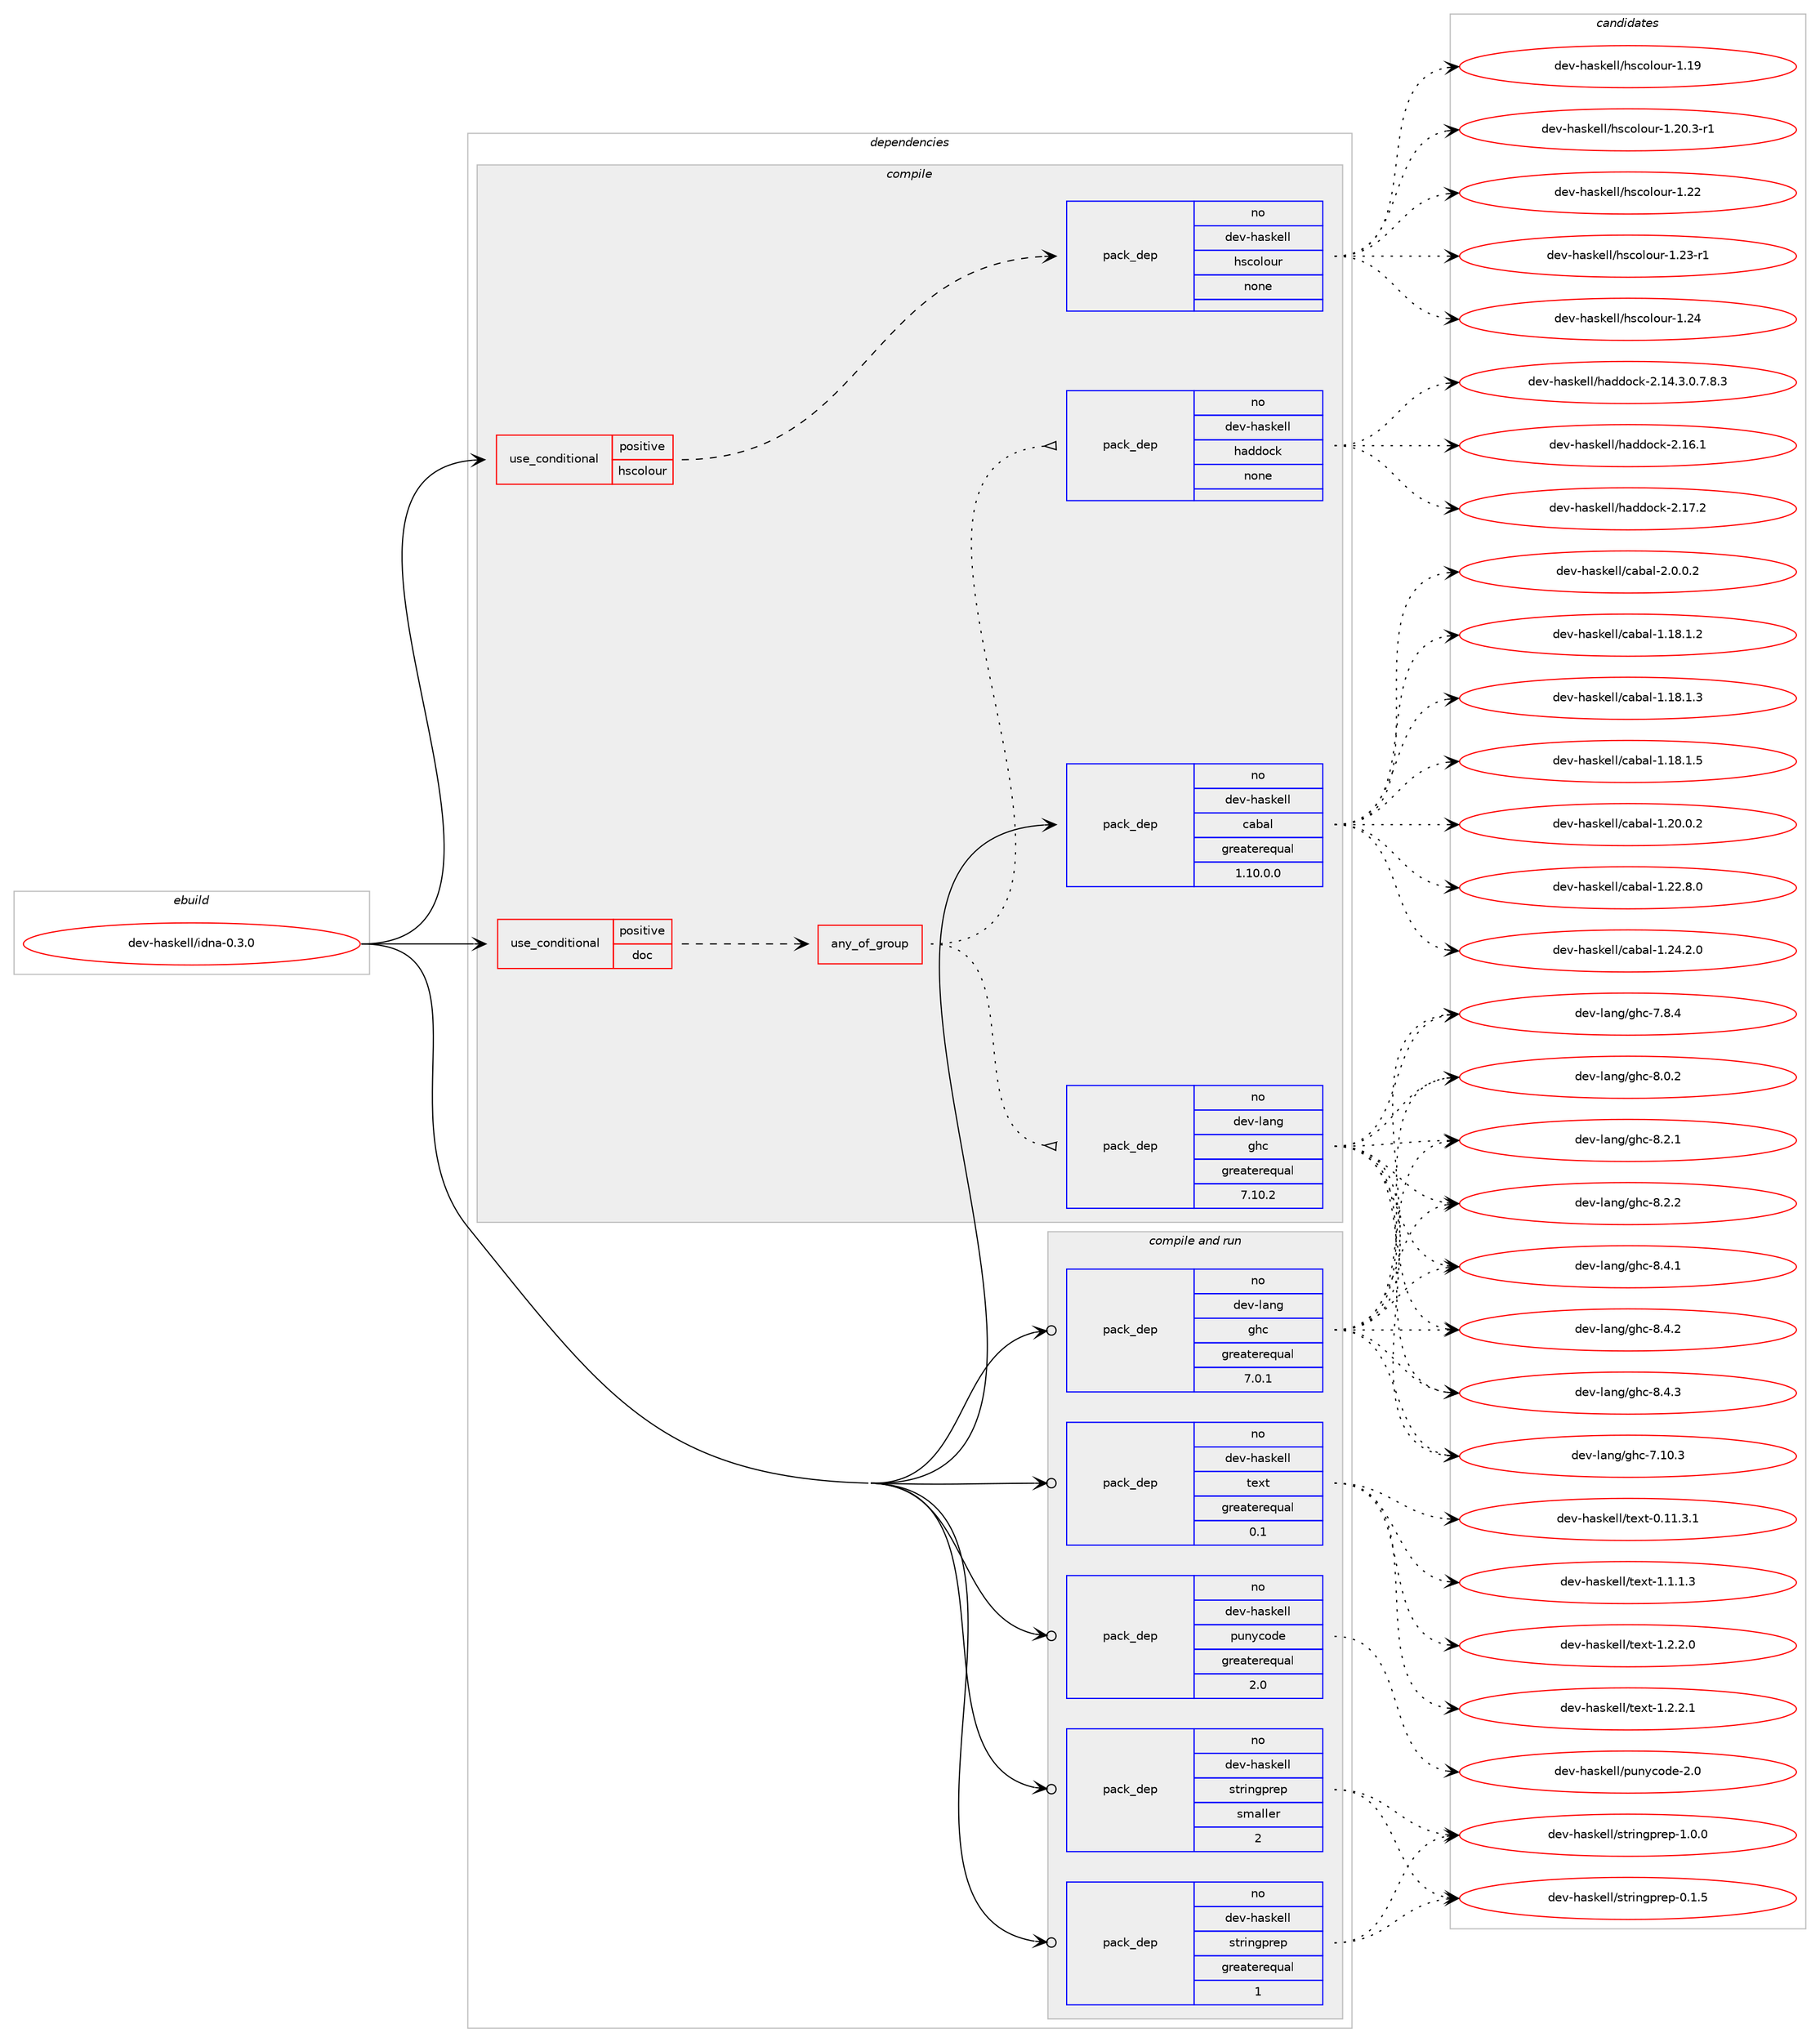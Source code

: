 digraph prolog {

# *************
# Graph options
# *************

newrank=true;
concentrate=true;
compound=true;
graph [rankdir=LR,fontname=Helvetica,fontsize=10,ranksep=1.5];#, ranksep=2.5, nodesep=0.2];
edge  [arrowhead=vee];
node  [fontname=Helvetica,fontsize=10];

# **********
# The ebuild
# **********

subgraph cluster_leftcol {
color=gray;
rank=same;
label=<<i>ebuild</i>>;
id [label="dev-haskell/idna-0.3.0", color=red, width=4, href="../dev-haskell/idna-0.3.0.svg"];
}

# ****************
# The dependencies
# ****************

subgraph cluster_midcol {
color=gray;
label=<<i>dependencies</i>>;
subgraph cluster_compile {
fillcolor="#eeeeee";
style=filled;
label=<<i>compile</i>>;
subgraph cond360262 {
dependency1336902 [label=<<TABLE BORDER="0" CELLBORDER="1" CELLSPACING="0" CELLPADDING="4"><TR><TD ROWSPAN="3" CELLPADDING="10">use_conditional</TD></TR><TR><TD>positive</TD></TR><TR><TD>doc</TD></TR></TABLE>>, shape=none, color=red];
subgraph any21136 {
dependency1336903 [label=<<TABLE BORDER="0" CELLBORDER="1" CELLSPACING="0" CELLPADDING="4"><TR><TD CELLPADDING="10">any_of_group</TD></TR></TABLE>>, shape=none, color=red];subgraph pack954952 {
dependency1336904 [label=<<TABLE BORDER="0" CELLBORDER="1" CELLSPACING="0" CELLPADDING="4" WIDTH="220"><TR><TD ROWSPAN="6" CELLPADDING="30">pack_dep</TD></TR><TR><TD WIDTH="110">no</TD></TR><TR><TD>dev-haskell</TD></TR><TR><TD>haddock</TD></TR><TR><TD>none</TD></TR><TR><TD></TD></TR></TABLE>>, shape=none, color=blue];
}
dependency1336903:e -> dependency1336904:w [weight=20,style="dotted",arrowhead="oinv"];
subgraph pack954953 {
dependency1336905 [label=<<TABLE BORDER="0" CELLBORDER="1" CELLSPACING="0" CELLPADDING="4" WIDTH="220"><TR><TD ROWSPAN="6" CELLPADDING="30">pack_dep</TD></TR><TR><TD WIDTH="110">no</TD></TR><TR><TD>dev-lang</TD></TR><TR><TD>ghc</TD></TR><TR><TD>greaterequal</TD></TR><TR><TD>7.10.2</TD></TR></TABLE>>, shape=none, color=blue];
}
dependency1336903:e -> dependency1336905:w [weight=20,style="dotted",arrowhead="oinv"];
}
dependency1336902:e -> dependency1336903:w [weight=20,style="dashed",arrowhead="vee"];
}
id:e -> dependency1336902:w [weight=20,style="solid",arrowhead="vee"];
subgraph cond360263 {
dependency1336906 [label=<<TABLE BORDER="0" CELLBORDER="1" CELLSPACING="0" CELLPADDING="4"><TR><TD ROWSPAN="3" CELLPADDING="10">use_conditional</TD></TR><TR><TD>positive</TD></TR><TR><TD>hscolour</TD></TR></TABLE>>, shape=none, color=red];
subgraph pack954954 {
dependency1336907 [label=<<TABLE BORDER="0" CELLBORDER="1" CELLSPACING="0" CELLPADDING="4" WIDTH="220"><TR><TD ROWSPAN="6" CELLPADDING="30">pack_dep</TD></TR><TR><TD WIDTH="110">no</TD></TR><TR><TD>dev-haskell</TD></TR><TR><TD>hscolour</TD></TR><TR><TD>none</TD></TR><TR><TD></TD></TR></TABLE>>, shape=none, color=blue];
}
dependency1336906:e -> dependency1336907:w [weight=20,style="dashed",arrowhead="vee"];
}
id:e -> dependency1336906:w [weight=20,style="solid",arrowhead="vee"];
subgraph pack954955 {
dependency1336908 [label=<<TABLE BORDER="0" CELLBORDER="1" CELLSPACING="0" CELLPADDING="4" WIDTH="220"><TR><TD ROWSPAN="6" CELLPADDING="30">pack_dep</TD></TR><TR><TD WIDTH="110">no</TD></TR><TR><TD>dev-haskell</TD></TR><TR><TD>cabal</TD></TR><TR><TD>greaterequal</TD></TR><TR><TD>1.10.0.0</TD></TR></TABLE>>, shape=none, color=blue];
}
id:e -> dependency1336908:w [weight=20,style="solid",arrowhead="vee"];
}
subgraph cluster_compileandrun {
fillcolor="#eeeeee";
style=filled;
label=<<i>compile and run</i>>;
subgraph pack954956 {
dependency1336909 [label=<<TABLE BORDER="0" CELLBORDER="1" CELLSPACING="0" CELLPADDING="4" WIDTH="220"><TR><TD ROWSPAN="6" CELLPADDING="30">pack_dep</TD></TR><TR><TD WIDTH="110">no</TD></TR><TR><TD>dev-haskell</TD></TR><TR><TD>punycode</TD></TR><TR><TD>greaterequal</TD></TR><TR><TD>2.0</TD></TR></TABLE>>, shape=none, color=blue];
}
id:e -> dependency1336909:w [weight=20,style="solid",arrowhead="odotvee"];
subgraph pack954957 {
dependency1336910 [label=<<TABLE BORDER="0" CELLBORDER="1" CELLSPACING="0" CELLPADDING="4" WIDTH="220"><TR><TD ROWSPAN="6" CELLPADDING="30">pack_dep</TD></TR><TR><TD WIDTH="110">no</TD></TR><TR><TD>dev-haskell</TD></TR><TR><TD>stringprep</TD></TR><TR><TD>greaterequal</TD></TR><TR><TD>1</TD></TR></TABLE>>, shape=none, color=blue];
}
id:e -> dependency1336910:w [weight=20,style="solid",arrowhead="odotvee"];
subgraph pack954958 {
dependency1336911 [label=<<TABLE BORDER="0" CELLBORDER="1" CELLSPACING="0" CELLPADDING="4" WIDTH="220"><TR><TD ROWSPAN="6" CELLPADDING="30">pack_dep</TD></TR><TR><TD WIDTH="110">no</TD></TR><TR><TD>dev-haskell</TD></TR><TR><TD>stringprep</TD></TR><TR><TD>smaller</TD></TR><TR><TD>2</TD></TR></TABLE>>, shape=none, color=blue];
}
id:e -> dependency1336911:w [weight=20,style="solid",arrowhead="odotvee"];
subgraph pack954959 {
dependency1336912 [label=<<TABLE BORDER="0" CELLBORDER="1" CELLSPACING="0" CELLPADDING="4" WIDTH="220"><TR><TD ROWSPAN="6" CELLPADDING="30">pack_dep</TD></TR><TR><TD WIDTH="110">no</TD></TR><TR><TD>dev-haskell</TD></TR><TR><TD>text</TD></TR><TR><TD>greaterequal</TD></TR><TR><TD>0.1</TD></TR></TABLE>>, shape=none, color=blue];
}
id:e -> dependency1336912:w [weight=20,style="solid",arrowhead="odotvee"];
subgraph pack954960 {
dependency1336913 [label=<<TABLE BORDER="0" CELLBORDER="1" CELLSPACING="0" CELLPADDING="4" WIDTH="220"><TR><TD ROWSPAN="6" CELLPADDING="30">pack_dep</TD></TR><TR><TD WIDTH="110">no</TD></TR><TR><TD>dev-lang</TD></TR><TR><TD>ghc</TD></TR><TR><TD>greaterequal</TD></TR><TR><TD>7.0.1</TD></TR></TABLE>>, shape=none, color=blue];
}
id:e -> dependency1336913:w [weight=20,style="solid",arrowhead="odotvee"];
}
subgraph cluster_run {
fillcolor="#eeeeee";
style=filled;
label=<<i>run</i>>;
}
}

# **************
# The candidates
# **************

subgraph cluster_choices {
rank=same;
color=gray;
label=<<i>candidates</i>>;

subgraph choice954952 {
color=black;
nodesep=1;
choice1001011184510497115107101108108471049710010011199107455046495246514648465546564651 [label="dev-haskell/haddock-2.14.3.0.7.8.3", color=red, width=4,href="../dev-haskell/haddock-2.14.3.0.7.8.3.svg"];
choice100101118451049711510710110810847104971001001119910745504649544649 [label="dev-haskell/haddock-2.16.1", color=red, width=4,href="../dev-haskell/haddock-2.16.1.svg"];
choice100101118451049711510710110810847104971001001119910745504649554650 [label="dev-haskell/haddock-2.17.2", color=red, width=4,href="../dev-haskell/haddock-2.17.2.svg"];
dependency1336904:e -> choice1001011184510497115107101108108471049710010011199107455046495246514648465546564651:w [style=dotted,weight="100"];
dependency1336904:e -> choice100101118451049711510710110810847104971001001119910745504649544649:w [style=dotted,weight="100"];
dependency1336904:e -> choice100101118451049711510710110810847104971001001119910745504649554650:w [style=dotted,weight="100"];
}
subgraph choice954953 {
color=black;
nodesep=1;
choice1001011184510897110103471031049945554649484651 [label="dev-lang/ghc-7.10.3", color=red, width=4,href="../dev-lang/ghc-7.10.3.svg"];
choice10010111845108971101034710310499455546564652 [label="dev-lang/ghc-7.8.4", color=red, width=4,href="../dev-lang/ghc-7.8.4.svg"];
choice10010111845108971101034710310499455646484650 [label="dev-lang/ghc-8.0.2", color=red, width=4,href="../dev-lang/ghc-8.0.2.svg"];
choice10010111845108971101034710310499455646504649 [label="dev-lang/ghc-8.2.1", color=red, width=4,href="../dev-lang/ghc-8.2.1.svg"];
choice10010111845108971101034710310499455646504650 [label="dev-lang/ghc-8.2.2", color=red, width=4,href="../dev-lang/ghc-8.2.2.svg"];
choice10010111845108971101034710310499455646524649 [label="dev-lang/ghc-8.4.1", color=red, width=4,href="../dev-lang/ghc-8.4.1.svg"];
choice10010111845108971101034710310499455646524650 [label="dev-lang/ghc-8.4.2", color=red, width=4,href="../dev-lang/ghc-8.4.2.svg"];
choice10010111845108971101034710310499455646524651 [label="dev-lang/ghc-8.4.3", color=red, width=4,href="../dev-lang/ghc-8.4.3.svg"];
dependency1336905:e -> choice1001011184510897110103471031049945554649484651:w [style=dotted,weight="100"];
dependency1336905:e -> choice10010111845108971101034710310499455546564652:w [style=dotted,weight="100"];
dependency1336905:e -> choice10010111845108971101034710310499455646484650:w [style=dotted,weight="100"];
dependency1336905:e -> choice10010111845108971101034710310499455646504649:w [style=dotted,weight="100"];
dependency1336905:e -> choice10010111845108971101034710310499455646504650:w [style=dotted,weight="100"];
dependency1336905:e -> choice10010111845108971101034710310499455646524649:w [style=dotted,weight="100"];
dependency1336905:e -> choice10010111845108971101034710310499455646524650:w [style=dotted,weight="100"];
dependency1336905:e -> choice10010111845108971101034710310499455646524651:w [style=dotted,weight="100"];
}
subgraph choice954954 {
color=black;
nodesep=1;
choice100101118451049711510710110810847104115991111081111171144549464957 [label="dev-haskell/hscolour-1.19", color=red, width=4,href="../dev-haskell/hscolour-1.19.svg"];
choice10010111845104971151071011081084710411599111108111117114454946504846514511449 [label="dev-haskell/hscolour-1.20.3-r1", color=red, width=4,href="../dev-haskell/hscolour-1.20.3-r1.svg"];
choice100101118451049711510710110810847104115991111081111171144549465050 [label="dev-haskell/hscolour-1.22", color=red, width=4,href="../dev-haskell/hscolour-1.22.svg"];
choice1001011184510497115107101108108471041159911110811111711445494650514511449 [label="dev-haskell/hscolour-1.23-r1", color=red, width=4,href="../dev-haskell/hscolour-1.23-r1.svg"];
choice100101118451049711510710110810847104115991111081111171144549465052 [label="dev-haskell/hscolour-1.24", color=red, width=4,href="../dev-haskell/hscolour-1.24.svg"];
dependency1336907:e -> choice100101118451049711510710110810847104115991111081111171144549464957:w [style=dotted,weight="100"];
dependency1336907:e -> choice10010111845104971151071011081084710411599111108111117114454946504846514511449:w [style=dotted,weight="100"];
dependency1336907:e -> choice100101118451049711510710110810847104115991111081111171144549465050:w [style=dotted,weight="100"];
dependency1336907:e -> choice1001011184510497115107101108108471041159911110811111711445494650514511449:w [style=dotted,weight="100"];
dependency1336907:e -> choice100101118451049711510710110810847104115991111081111171144549465052:w [style=dotted,weight="100"];
}
subgraph choice954955 {
color=black;
nodesep=1;
choice10010111845104971151071011081084799979897108454946495646494650 [label="dev-haskell/cabal-1.18.1.2", color=red, width=4,href="../dev-haskell/cabal-1.18.1.2.svg"];
choice10010111845104971151071011081084799979897108454946495646494651 [label="dev-haskell/cabal-1.18.1.3", color=red, width=4,href="../dev-haskell/cabal-1.18.1.3.svg"];
choice10010111845104971151071011081084799979897108454946495646494653 [label="dev-haskell/cabal-1.18.1.5", color=red, width=4,href="../dev-haskell/cabal-1.18.1.5.svg"];
choice10010111845104971151071011081084799979897108454946504846484650 [label="dev-haskell/cabal-1.20.0.2", color=red, width=4,href="../dev-haskell/cabal-1.20.0.2.svg"];
choice10010111845104971151071011081084799979897108454946505046564648 [label="dev-haskell/cabal-1.22.8.0", color=red, width=4,href="../dev-haskell/cabal-1.22.8.0.svg"];
choice10010111845104971151071011081084799979897108454946505246504648 [label="dev-haskell/cabal-1.24.2.0", color=red, width=4,href="../dev-haskell/cabal-1.24.2.0.svg"];
choice100101118451049711510710110810847999798971084550464846484650 [label="dev-haskell/cabal-2.0.0.2", color=red, width=4,href="../dev-haskell/cabal-2.0.0.2.svg"];
dependency1336908:e -> choice10010111845104971151071011081084799979897108454946495646494650:w [style=dotted,weight="100"];
dependency1336908:e -> choice10010111845104971151071011081084799979897108454946495646494651:w [style=dotted,weight="100"];
dependency1336908:e -> choice10010111845104971151071011081084799979897108454946495646494653:w [style=dotted,weight="100"];
dependency1336908:e -> choice10010111845104971151071011081084799979897108454946504846484650:w [style=dotted,weight="100"];
dependency1336908:e -> choice10010111845104971151071011081084799979897108454946505046564648:w [style=dotted,weight="100"];
dependency1336908:e -> choice10010111845104971151071011081084799979897108454946505246504648:w [style=dotted,weight="100"];
dependency1336908:e -> choice100101118451049711510710110810847999798971084550464846484650:w [style=dotted,weight="100"];
}
subgraph choice954956 {
color=black;
nodesep=1;
choice1001011184510497115107101108108471121171101219911110010145504648 [label="dev-haskell/punycode-2.0", color=red, width=4,href="../dev-haskell/punycode-2.0.svg"];
dependency1336909:e -> choice1001011184510497115107101108108471121171101219911110010145504648:w [style=dotted,weight="100"];
}
subgraph choice954957 {
color=black;
nodesep=1;
choice100101118451049711510710110810847115116114105110103112114101112454846494653 [label="dev-haskell/stringprep-0.1.5", color=red, width=4,href="../dev-haskell/stringprep-0.1.5.svg"];
choice100101118451049711510710110810847115116114105110103112114101112454946484648 [label="dev-haskell/stringprep-1.0.0", color=red, width=4,href="../dev-haskell/stringprep-1.0.0.svg"];
dependency1336910:e -> choice100101118451049711510710110810847115116114105110103112114101112454846494653:w [style=dotted,weight="100"];
dependency1336910:e -> choice100101118451049711510710110810847115116114105110103112114101112454946484648:w [style=dotted,weight="100"];
}
subgraph choice954958 {
color=black;
nodesep=1;
choice100101118451049711510710110810847115116114105110103112114101112454846494653 [label="dev-haskell/stringprep-0.1.5", color=red, width=4,href="../dev-haskell/stringprep-0.1.5.svg"];
choice100101118451049711510710110810847115116114105110103112114101112454946484648 [label="dev-haskell/stringprep-1.0.0", color=red, width=4,href="../dev-haskell/stringprep-1.0.0.svg"];
dependency1336911:e -> choice100101118451049711510710110810847115116114105110103112114101112454846494653:w [style=dotted,weight="100"];
dependency1336911:e -> choice100101118451049711510710110810847115116114105110103112114101112454946484648:w [style=dotted,weight="100"];
}
subgraph choice954959 {
color=black;
nodesep=1;
choice100101118451049711510710110810847116101120116454846494946514649 [label="dev-haskell/text-0.11.3.1", color=red, width=4,href="../dev-haskell/text-0.11.3.1.svg"];
choice1001011184510497115107101108108471161011201164549464946494651 [label="dev-haskell/text-1.1.1.3", color=red, width=4,href="../dev-haskell/text-1.1.1.3.svg"];
choice1001011184510497115107101108108471161011201164549465046504648 [label="dev-haskell/text-1.2.2.0", color=red, width=4,href="../dev-haskell/text-1.2.2.0.svg"];
choice1001011184510497115107101108108471161011201164549465046504649 [label="dev-haskell/text-1.2.2.1", color=red, width=4,href="../dev-haskell/text-1.2.2.1.svg"];
dependency1336912:e -> choice100101118451049711510710110810847116101120116454846494946514649:w [style=dotted,weight="100"];
dependency1336912:e -> choice1001011184510497115107101108108471161011201164549464946494651:w [style=dotted,weight="100"];
dependency1336912:e -> choice1001011184510497115107101108108471161011201164549465046504648:w [style=dotted,weight="100"];
dependency1336912:e -> choice1001011184510497115107101108108471161011201164549465046504649:w [style=dotted,weight="100"];
}
subgraph choice954960 {
color=black;
nodesep=1;
choice1001011184510897110103471031049945554649484651 [label="dev-lang/ghc-7.10.3", color=red, width=4,href="../dev-lang/ghc-7.10.3.svg"];
choice10010111845108971101034710310499455546564652 [label="dev-lang/ghc-7.8.4", color=red, width=4,href="../dev-lang/ghc-7.8.4.svg"];
choice10010111845108971101034710310499455646484650 [label="dev-lang/ghc-8.0.2", color=red, width=4,href="../dev-lang/ghc-8.0.2.svg"];
choice10010111845108971101034710310499455646504649 [label="dev-lang/ghc-8.2.1", color=red, width=4,href="../dev-lang/ghc-8.2.1.svg"];
choice10010111845108971101034710310499455646504650 [label="dev-lang/ghc-8.2.2", color=red, width=4,href="../dev-lang/ghc-8.2.2.svg"];
choice10010111845108971101034710310499455646524649 [label="dev-lang/ghc-8.4.1", color=red, width=4,href="../dev-lang/ghc-8.4.1.svg"];
choice10010111845108971101034710310499455646524650 [label="dev-lang/ghc-8.4.2", color=red, width=4,href="../dev-lang/ghc-8.4.2.svg"];
choice10010111845108971101034710310499455646524651 [label="dev-lang/ghc-8.4.3", color=red, width=4,href="../dev-lang/ghc-8.4.3.svg"];
dependency1336913:e -> choice1001011184510897110103471031049945554649484651:w [style=dotted,weight="100"];
dependency1336913:e -> choice10010111845108971101034710310499455546564652:w [style=dotted,weight="100"];
dependency1336913:e -> choice10010111845108971101034710310499455646484650:w [style=dotted,weight="100"];
dependency1336913:e -> choice10010111845108971101034710310499455646504649:w [style=dotted,weight="100"];
dependency1336913:e -> choice10010111845108971101034710310499455646504650:w [style=dotted,weight="100"];
dependency1336913:e -> choice10010111845108971101034710310499455646524649:w [style=dotted,weight="100"];
dependency1336913:e -> choice10010111845108971101034710310499455646524650:w [style=dotted,weight="100"];
dependency1336913:e -> choice10010111845108971101034710310499455646524651:w [style=dotted,weight="100"];
}
}

}
